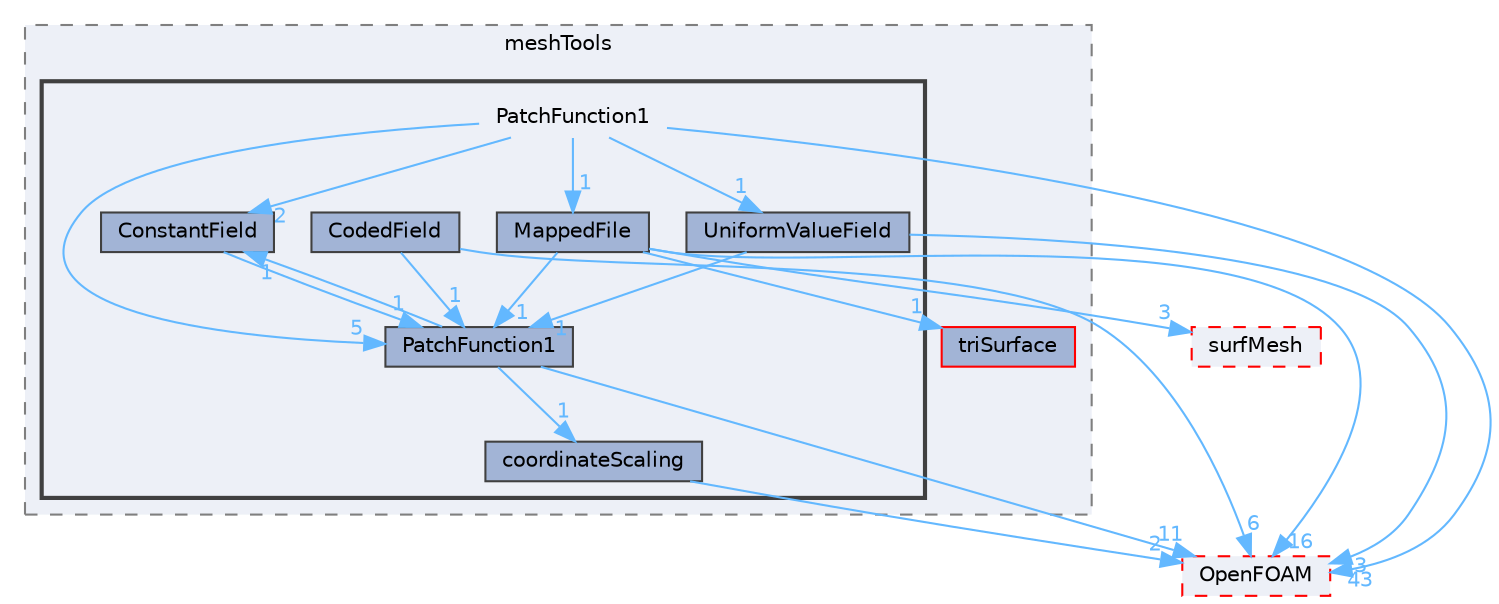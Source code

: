 digraph "src/meshTools/PatchFunction1"
{
 // LATEX_PDF_SIZE
  bgcolor="transparent";
  edge [fontname=Helvetica,fontsize=10,labelfontname=Helvetica,labelfontsize=10];
  node [fontname=Helvetica,fontsize=10,shape=box,height=0.2,width=0.4];
  compound=true
  subgraph clusterdir_ae30ad0bef50cf391b24c614251bb9fd {
    graph [ bgcolor="#edf0f7", pencolor="grey50", label="meshTools", fontname=Helvetica,fontsize=10 style="filled,dashed", URL="dir_ae30ad0bef50cf391b24c614251bb9fd.html",tooltip=""]
  dir_2c4b96702ead4056d900947b6784ec65 [label="triSurface", fillcolor="#a2b4d6", color="red", style="filled", URL="dir_2c4b96702ead4056d900947b6784ec65.html",tooltip=""];
  subgraph clusterdir_09d50951098ee555b67e42398c5d8325 {
    graph [ bgcolor="#edf0f7", pencolor="grey25", label="", fontname=Helvetica,fontsize=10 style="filled,bold", URL="dir_09d50951098ee555b67e42398c5d8325.html",tooltip=""]
    dir_09d50951098ee555b67e42398c5d8325 [shape=plaintext, label="PatchFunction1"];
  dir_073f51da4ca0b0221f44d1495aa9921d [label="CodedField", fillcolor="#a2b4d6", color="grey25", style="filled", URL="dir_073f51da4ca0b0221f44d1495aa9921d.html",tooltip=""];
  dir_c0f993cfa8cbc8bc23e728d8826a1882 [label="ConstantField", fillcolor="#a2b4d6", color="grey25", style="filled", URL="dir_c0f993cfa8cbc8bc23e728d8826a1882.html",tooltip=""];
  dir_56198a8b5f02f9eb6f0bf7317ef38079 [label="coordinateScaling", fillcolor="#a2b4d6", color="grey25", style="filled", URL="dir_56198a8b5f02f9eb6f0bf7317ef38079.html",tooltip=""];
  dir_0d273011ba6611c0cc4d0dd89f413a29 [label="MappedFile", fillcolor="#a2b4d6", color="grey25", style="filled", URL="dir_0d273011ba6611c0cc4d0dd89f413a29.html",tooltip=""];
  dir_4fd9e2d3334ebaa30c3da2dafa96f998 [label="PatchFunction1", fillcolor="#a2b4d6", color="grey25", style="filled", URL="dir_4fd9e2d3334ebaa30c3da2dafa96f998.html",tooltip=""];
  dir_884c0de2c7d13d43658341dca607e611 [label="UniformValueField", fillcolor="#a2b4d6", color="grey25", style="filled", URL="dir_884c0de2c7d13d43658341dca607e611.html",tooltip=""];
  }
  }
  dir_0a88fe22feb23ce5f078a04a1df67721 [label="surfMesh", fillcolor="#edf0f7", color="red", style="filled,dashed", URL="dir_0a88fe22feb23ce5f078a04a1df67721.html",tooltip=""];
  dir_c5473ff19b20e6ec4dfe5c310b3778a8 [label="OpenFOAM", fillcolor="#edf0f7", color="red", style="filled,dashed", URL="dir_c5473ff19b20e6ec4dfe5c310b3778a8.html",tooltip=""];
  dir_09d50951098ee555b67e42398c5d8325->dir_0d273011ba6611c0cc4d0dd89f413a29 [headlabel="1", labeldistance=1.5 headhref="dir_002831_002303.html" href="dir_002831_002303.html" color="steelblue1" fontcolor="steelblue1"];
  dir_09d50951098ee555b67e42398c5d8325->dir_4fd9e2d3334ebaa30c3da2dafa96f998 [headlabel="5", labeldistance=1.5 headhref="dir_002831_002832.html" href="dir_002831_002832.html" color="steelblue1" fontcolor="steelblue1"];
  dir_09d50951098ee555b67e42398c5d8325->dir_884c0de2c7d13d43658341dca607e611 [headlabel="1", labeldistance=1.5 headhref="dir_002831_004227.html" href="dir_002831_004227.html" color="steelblue1" fontcolor="steelblue1"];
  dir_09d50951098ee555b67e42398c5d8325->dir_c0f993cfa8cbc8bc23e728d8826a1882 [headlabel="2", labeldistance=1.5 headhref="dir_002831_000626.html" href="dir_002831_000626.html" color="steelblue1" fontcolor="steelblue1"];
  dir_09d50951098ee555b67e42398c5d8325->dir_c5473ff19b20e6ec4dfe5c310b3778a8 [headlabel="43", labeldistance=1.5 headhref="dir_002831_002695.html" href="dir_002831_002695.html" color="steelblue1" fontcolor="steelblue1"];
  dir_073f51da4ca0b0221f44d1495aa9921d->dir_4fd9e2d3334ebaa30c3da2dafa96f998 [headlabel="1", labeldistance=1.5 headhref="dir_000523_002832.html" href="dir_000523_002832.html" color="steelblue1" fontcolor="steelblue1"];
  dir_073f51da4ca0b0221f44d1495aa9921d->dir_c5473ff19b20e6ec4dfe5c310b3778a8 [headlabel="6", labeldistance=1.5 headhref="dir_000523_002695.html" href="dir_000523_002695.html" color="steelblue1" fontcolor="steelblue1"];
  dir_c0f993cfa8cbc8bc23e728d8826a1882->dir_4fd9e2d3334ebaa30c3da2dafa96f998 [headlabel="1", labeldistance=1.5 headhref="dir_000626_002832.html" href="dir_000626_002832.html" color="steelblue1" fontcolor="steelblue1"];
  dir_56198a8b5f02f9eb6f0bf7317ef38079->dir_c5473ff19b20e6ec4dfe5c310b3778a8 [headlabel="2", labeldistance=1.5 headhref="dir_000685_002695.html" href="dir_000685_002695.html" color="steelblue1" fontcolor="steelblue1"];
  dir_0d273011ba6611c0cc4d0dd89f413a29->dir_0a88fe22feb23ce5f078a04a1df67721 [headlabel="3", labeldistance=1.5 headhref="dir_002303_003891.html" href="dir_002303_003891.html" color="steelblue1" fontcolor="steelblue1"];
  dir_0d273011ba6611c0cc4d0dd89f413a29->dir_2c4b96702ead4056d900947b6784ec65 [headlabel="1", labeldistance=1.5 headhref="dir_002303_004124.html" href="dir_002303_004124.html" color="steelblue1" fontcolor="steelblue1"];
  dir_0d273011ba6611c0cc4d0dd89f413a29->dir_4fd9e2d3334ebaa30c3da2dafa96f998 [headlabel="1", labeldistance=1.5 headhref="dir_002303_002832.html" href="dir_002303_002832.html" color="steelblue1" fontcolor="steelblue1"];
  dir_0d273011ba6611c0cc4d0dd89f413a29->dir_c5473ff19b20e6ec4dfe5c310b3778a8 [headlabel="16", labeldistance=1.5 headhref="dir_002303_002695.html" href="dir_002303_002695.html" color="steelblue1" fontcolor="steelblue1"];
  dir_4fd9e2d3334ebaa30c3da2dafa96f998->dir_56198a8b5f02f9eb6f0bf7317ef38079 [headlabel="1", labeldistance=1.5 headhref="dir_002832_000685.html" href="dir_002832_000685.html" color="steelblue1" fontcolor="steelblue1"];
  dir_4fd9e2d3334ebaa30c3da2dafa96f998->dir_c0f993cfa8cbc8bc23e728d8826a1882 [headlabel="1", labeldistance=1.5 headhref="dir_002832_000626.html" href="dir_002832_000626.html" color="steelblue1" fontcolor="steelblue1"];
  dir_4fd9e2d3334ebaa30c3da2dafa96f998->dir_c5473ff19b20e6ec4dfe5c310b3778a8 [headlabel="11", labeldistance=1.5 headhref="dir_002832_002695.html" href="dir_002832_002695.html" color="steelblue1" fontcolor="steelblue1"];
  dir_884c0de2c7d13d43658341dca607e611->dir_4fd9e2d3334ebaa30c3da2dafa96f998 [headlabel="1", labeldistance=1.5 headhref="dir_004227_002832.html" href="dir_004227_002832.html" color="steelblue1" fontcolor="steelblue1"];
  dir_884c0de2c7d13d43658341dca607e611->dir_c5473ff19b20e6ec4dfe5c310b3778a8 [headlabel="3", labeldistance=1.5 headhref="dir_004227_002695.html" href="dir_004227_002695.html" color="steelblue1" fontcolor="steelblue1"];
}
